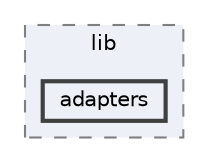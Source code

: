 digraph "pkiclassroomrescheduler/src/main/frontend/node_modules/axios/lib/adapters"
{
 // LATEX_PDF_SIZE
  bgcolor="transparent";
  edge [fontname=Helvetica,fontsize=10,labelfontname=Helvetica,labelfontsize=10];
  node [fontname=Helvetica,fontsize=10,shape=box,height=0.2,width=0.4];
  compound=true
  subgraph clusterdir_95b9516c55ccbbff063e12521fad8ac9 {
    graph [ bgcolor="#edf0f7", pencolor="grey50", label="lib", fontname=Helvetica,fontsize=10 style="filled,dashed", URL="dir_95b9516c55ccbbff063e12521fad8ac9.html",tooltip=""]
  dir_f9fe29b05ed874ef4bf62da39c465a6a [label="adapters", fillcolor="#edf0f7", color="grey25", style="filled,bold", URL="dir_f9fe29b05ed874ef4bf62da39c465a6a.html",tooltip=""];
  }
}
